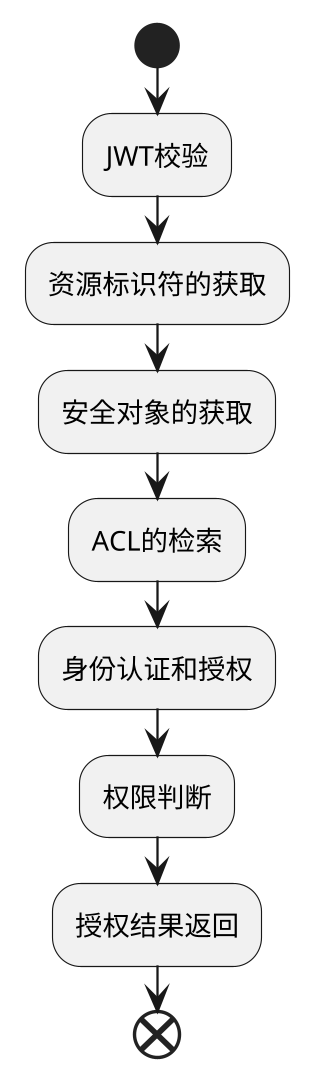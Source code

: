 /** 标题注释区
@startuml
scale 1920*1080
'配置区


' 顶部
' header 食途科技
'title 动态
'主体区
start
:JWT校验;
:资源标识符的获取;
:安全对象的获取;
:ACL的检索;
:身份认证和授权;
:权限判断;
:授权结果返回;
end

'尾部
'caption
'说明:
'动态模块业务流程

'end caption


'样式区
<style>

caption{
FontColor Black
}
header{
FontColor Black
FontSize 18
}
</style>

@enduml



